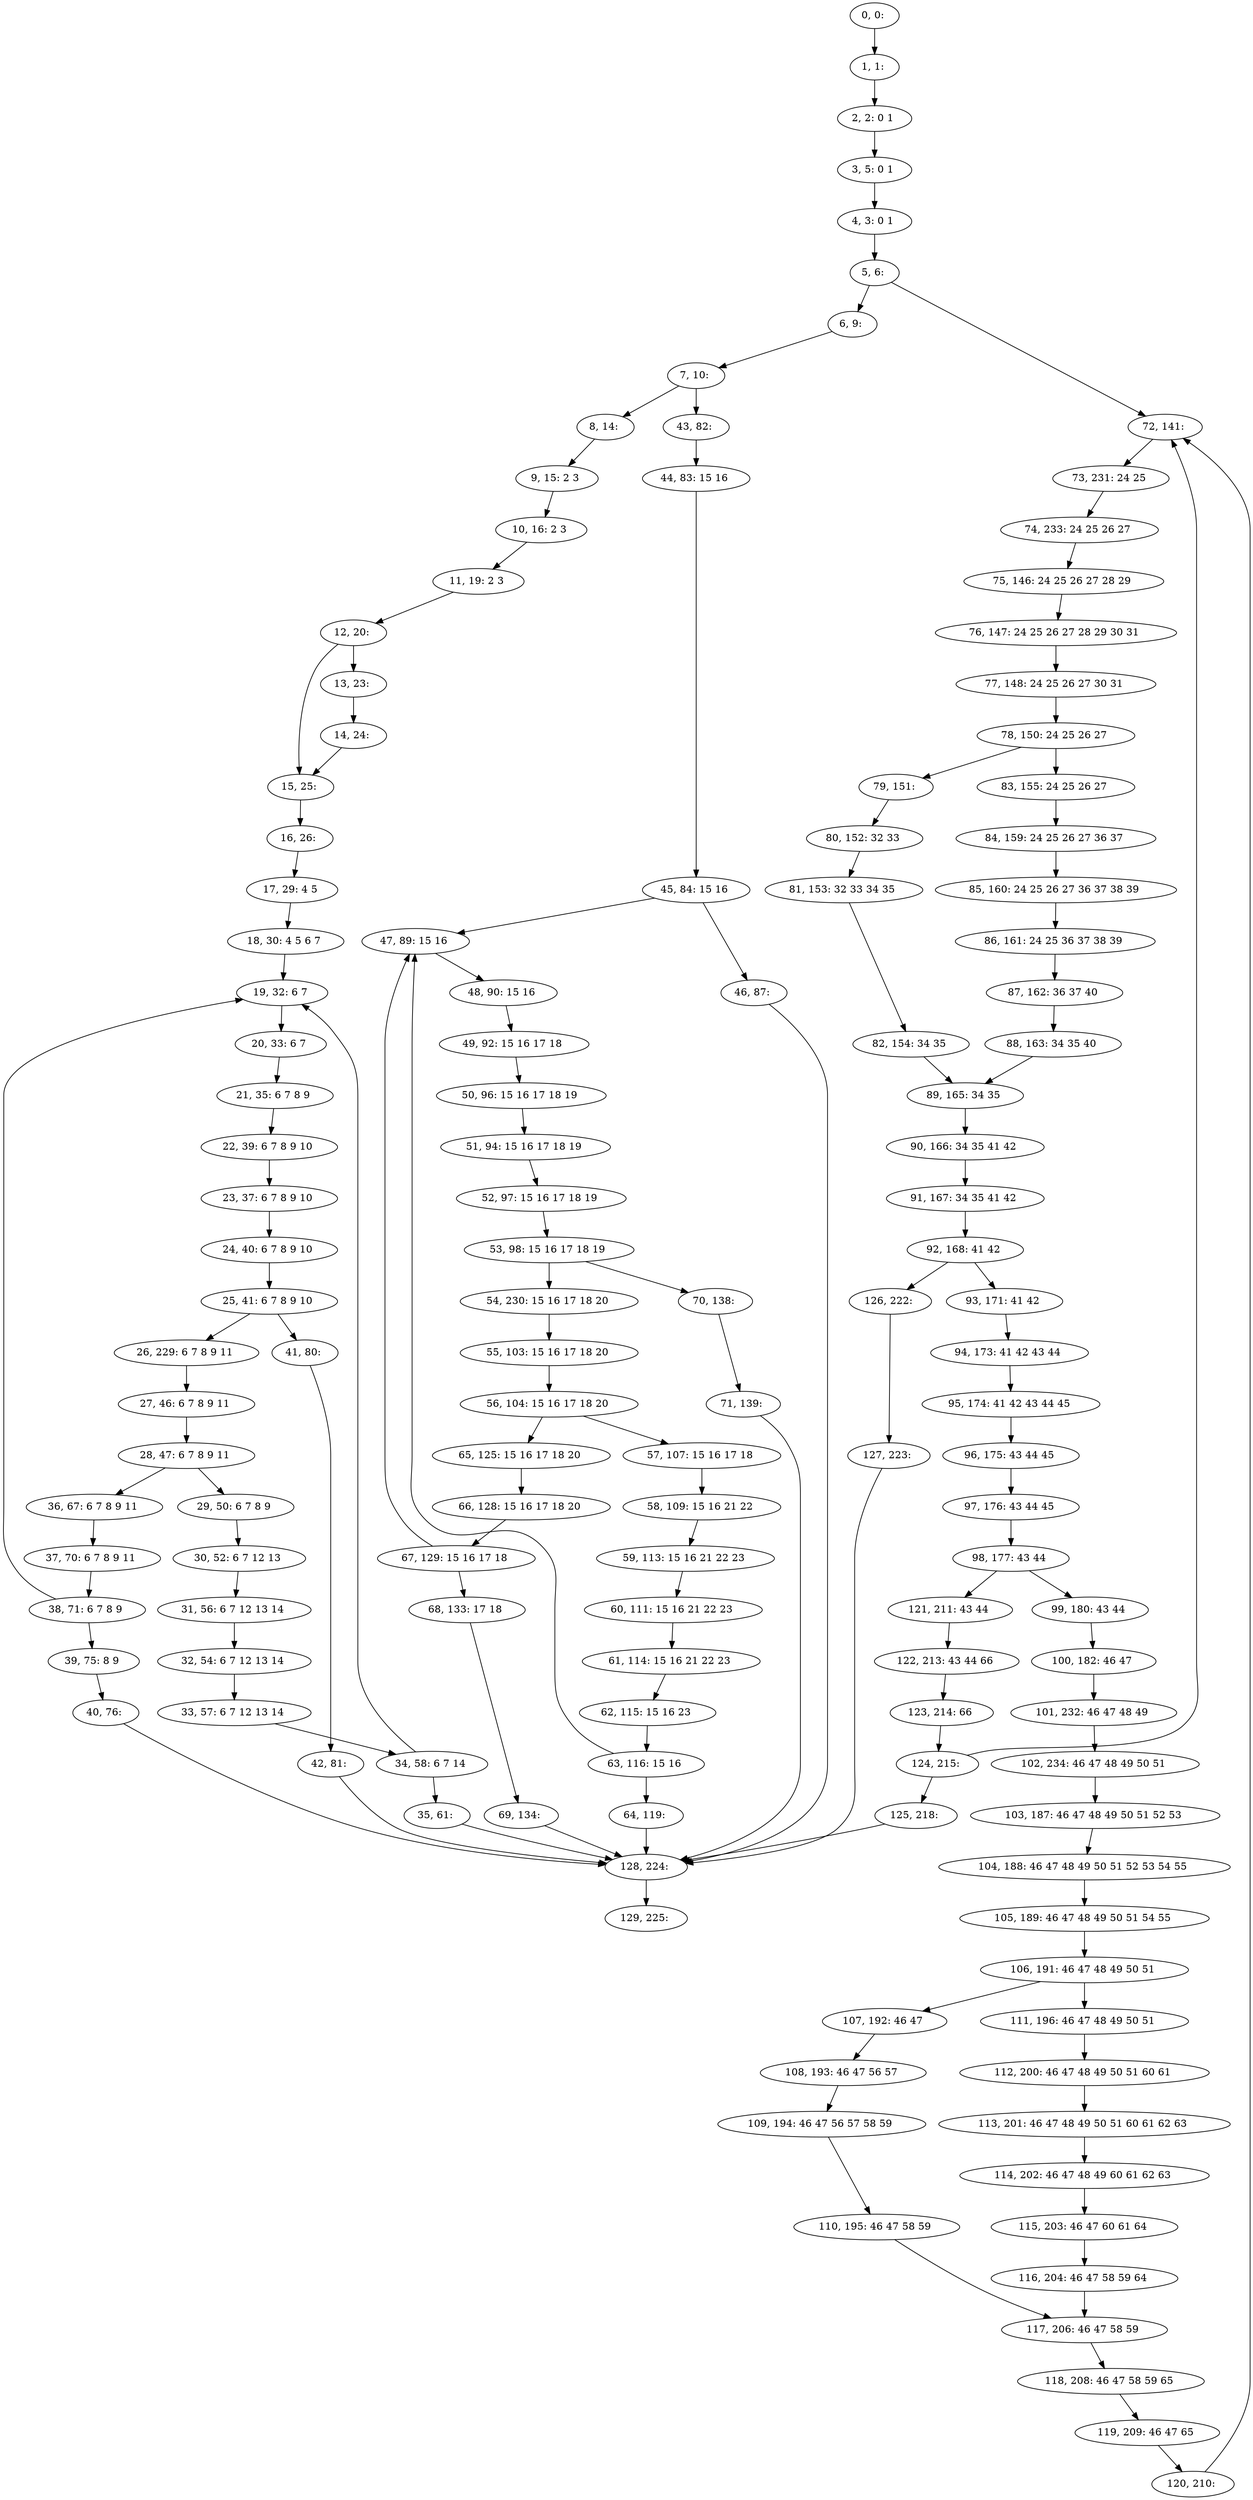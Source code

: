 digraph G {
0[label="0, 0: "];
1[label="1, 1: "];
2[label="2, 2: 0 1 "];
3[label="3, 5: 0 1 "];
4[label="4, 3: 0 1 "];
5[label="5, 6: "];
6[label="6, 9: "];
7[label="7, 10: "];
8[label="8, 14: "];
9[label="9, 15: 2 3 "];
10[label="10, 16: 2 3 "];
11[label="11, 19: 2 3 "];
12[label="12, 20: "];
13[label="13, 23: "];
14[label="14, 24: "];
15[label="15, 25: "];
16[label="16, 26: "];
17[label="17, 29: 4 5 "];
18[label="18, 30: 4 5 6 7 "];
19[label="19, 32: 6 7 "];
20[label="20, 33: 6 7 "];
21[label="21, 35: 6 7 8 9 "];
22[label="22, 39: 6 7 8 9 10 "];
23[label="23, 37: 6 7 8 9 10 "];
24[label="24, 40: 6 7 8 9 10 "];
25[label="25, 41: 6 7 8 9 10 "];
26[label="26, 229: 6 7 8 9 11 "];
27[label="27, 46: 6 7 8 9 11 "];
28[label="28, 47: 6 7 8 9 11 "];
29[label="29, 50: 6 7 8 9 "];
30[label="30, 52: 6 7 12 13 "];
31[label="31, 56: 6 7 12 13 14 "];
32[label="32, 54: 6 7 12 13 14 "];
33[label="33, 57: 6 7 12 13 14 "];
34[label="34, 58: 6 7 14 "];
35[label="35, 61: "];
36[label="36, 67: 6 7 8 9 11 "];
37[label="37, 70: 6 7 8 9 11 "];
38[label="38, 71: 6 7 8 9 "];
39[label="39, 75: 8 9 "];
40[label="40, 76: "];
41[label="41, 80: "];
42[label="42, 81: "];
43[label="43, 82: "];
44[label="44, 83: 15 16 "];
45[label="45, 84: 15 16 "];
46[label="46, 87: "];
47[label="47, 89: 15 16 "];
48[label="48, 90: 15 16 "];
49[label="49, 92: 15 16 17 18 "];
50[label="50, 96: 15 16 17 18 19 "];
51[label="51, 94: 15 16 17 18 19 "];
52[label="52, 97: 15 16 17 18 19 "];
53[label="53, 98: 15 16 17 18 19 "];
54[label="54, 230: 15 16 17 18 20 "];
55[label="55, 103: 15 16 17 18 20 "];
56[label="56, 104: 15 16 17 18 20 "];
57[label="57, 107: 15 16 17 18 "];
58[label="58, 109: 15 16 21 22 "];
59[label="59, 113: 15 16 21 22 23 "];
60[label="60, 111: 15 16 21 22 23 "];
61[label="61, 114: 15 16 21 22 23 "];
62[label="62, 115: 15 16 23 "];
63[label="63, 116: 15 16 "];
64[label="64, 119: "];
65[label="65, 125: 15 16 17 18 20 "];
66[label="66, 128: 15 16 17 18 20 "];
67[label="67, 129: 15 16 17 18 "];
68[label="68, 133: 17 18 "];
69[label="69, 134: "];
70[label="70, 138: "];
71[label="71, 139: "];
72[label="72, 141: "];
73[label="73, 231: 24 25 "];
74[label="74, 233: 24 25 26 27 "];
75[label="75, 146: 24 25 26 27 28 29 "];
76[label="76, 147: 24 25 26 27 28 29 30 31 "];
77[label="77, 148: 24 25 26 27 30 31 "];
78[label="78, 150: 24 25 26 27 "];
79[label="79, 151: "];
80[label="80, 152: 32 33 "];
81[label="81, 153: 32 33 34 35 "];
82[label="82, 154: 34 35 "];
83[label="83, 155: 24 25 26 27 "];
84[label="84, 159: 24 25 26 27 36 37 "];
85[label="85, 160: 24 25 26 27 36 37 38 39 "];
86[label="86, 161: 24 25 36 37 38 39 "];
87[label="87, 162: 36 37 40 "];
88[label="88, 163: 34 35 40 "];
89[label="89, 165: 34 35 "];
90[label="90, 166: 34 35 41 42 "];
91[label="91, 167: 34 35 41 42 "];
92[label="92, 168: 41 42 "];
93[label="93, 171: 41 42 "];
94[label="94, 173: 41 42 43 44 "];
95[label="95, 174: 41 42 43 44 45 "];
96[label="96, 175: 43 44 45 "];
97[label="97, 176: 43 44 45 "];
98[label="98, 177: 43 44 "];
99[label="99, 180: 43 44 "];
100[label="100, 182: 46 47 "];
101[label="101, 232: 46 47 48 49 "];
102[label="102, 234: 46 47 48 49 50 51 "];
103[label="103, 187: 46 47 48 49 50 51 52 53 "];
104[label="104, 188: 46 47 48 49 50 51 52 53 54 55 "];
105[label="105, 189: 46 47 48 49 50 51 54 55 "];
106[label="106, 191: 46 47 48 49 50 51 "];
107[label="107, 192: 46 47 "];
108[label="108, 193: 46 47 56 57 "];
109[label="109, 194: 46 47 56 57 58 59 "];
110[label="110, 195: 46 47 58 59 "];
111[label="111, 196: 46 47 48 49 50 51 "];
112[label="112, 200: 46 47 48 49 50 51 60 61 "];
113[label="113, 201: 46 47 48 49 50 51 60 61 62 63 "];
114[label="114, 202: 46 47 48 49 60 61 62 63 "];
115[label="115, 203: 46 47 60 61 64 "];
116[label="116, 204: 46 47 58 59 64 "];
117[label="117, 206: 46 47 58 59 "];
118[label="118, 208: 46 47 58 59 65 "];
119[label="119, 209: 46 47 65 "];
120[label="120, 210: "];
121[label="121, 211: 43 44 "];
122[label="122, 213: 43 44 66 "];
123[label="123, 214: 66 "];
124[label="124, 215: "];
125[label="125, 218: "];
126[label="126, 222: "];
127[label="127, 223: "];
128[label="128, 224: "];
129[label="129, 225: "];
0->1 ;
1->2 ;
2->3 ;
3->4 ;
4->5 ;
5->6 ;
5->72 ;
6->7 ;
7->8 ;
7->43 ;
8->9 ;
9->10 ;
10->11 ;
11->12 ;
12->13 ;
12->15 ;
13->14 ;
14->15 ;
15->16 ;
16->17 ;
17->18 ;
18->19 ;
19->20 ;
20->21 ;
21->22 ;
22->23 ;
23->24 ;
24->25 ;
25->26 ;
25->41 ;
26->27 ;
27->28 ;
28->29 ;
28->36 ;
29->30 ;
30->31 ;
31->32 ;
32->33 ;
33->34 ;
34->35 ;
34->19 ;
35->128 ;
36->37 ;
37->38 ;
38->39 ;
38->19 ;
39->40 ;
40->128 ;
41->42 ;
42->128 ;
43->44 ;
44->45 ;
45->46 ;
45->47 ;
46->128 ;
47->48 ;
48->49 ;
49->50 ;
50->51 ;
51->52 ;
52->53 ;
53->54 ;
53->70 ;
54->55 ;
55->56 ;
56->57 ;
56->65 ;
57->58 ;
58->59 ;
59->60 ;
60->61 ;
61->62 ;
62->63 ;
63->64 ;
63->47 ;
64->128 ;
65->66 ;
66->67 ;
67->68 ;
67->47 ;
68->69 ;
69->128 ;
70->71 ;
71->128 ;
72->73 ;
73->74 ;
74->75 ;
75->76 ;
76->77 ;
77->78 ;
78->79 ;
78->83 ;
79->80 ;
80->81 ;
81->82 ;
82->89 ;
83->84 ;
84->85 ;
85->86 ;
86->87 ;
87->88 ;
88->89 ;
89->90 ;
90->91 ;
91->92 ;
92->93 ;
92->126 ;
93->94 ;
94->95 ;
95->96 ;
96->97 ;
97->98 ;
98->99 ;
98->121 ;
99->100 ;
100->101 ;
101->102 ;
102->103 ;
103->104 ;
104->105 ;
105->106 ;
106->107 ;
106->111 ;
107->108 ;
108->109 ;
109->110 ;
110->117 ;
111->112 ;
112->113 ;
113->114 ;
114->115 ;
115->116 ;
116->117 ;
117->118 ;
118->119 ;
119->120 ;
120->72 ;
121->122 ;
122->123 ;
123->124 ;
124->125 ;
124->72 ;
125->128 ;
126->127 ;
127->128 ;
128->129 ;
}
